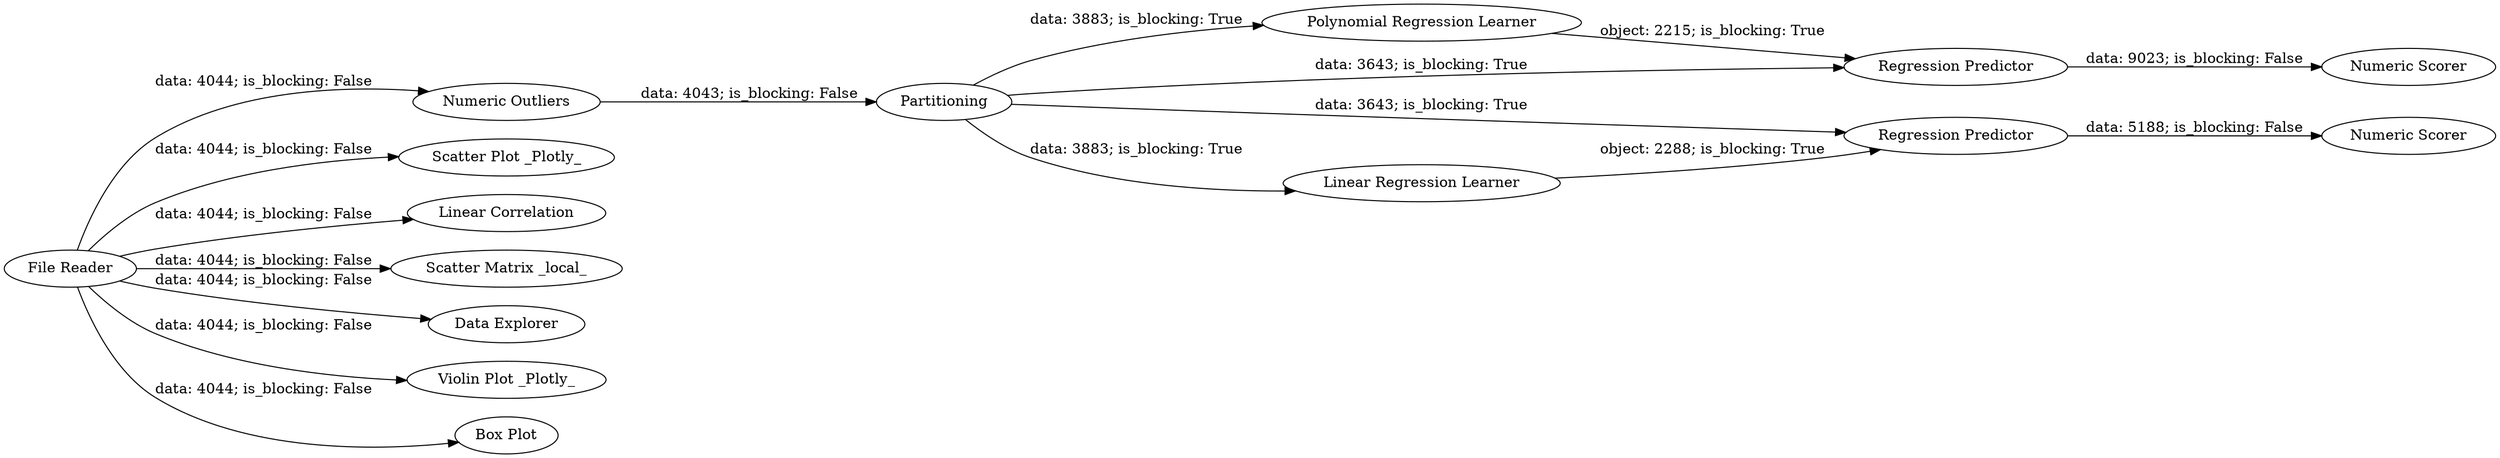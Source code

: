 digraph {
	"-7053470502924861044_21" [label="Polynomial Regression Learner"]
	"-7053470502924861044_23" [label="Linear Regression Learner"]
	"-7053470502924861044_34" [label="File Reader"]
	"-7053470502924861044_26" [label="Numeric Scorer"]
	"-7053470502924861044_35" [label="Numeric Outliers"]
	"-7053470502924861044_31" [label="Scatter Plot _Plotly_"]
	"-7053470502924861044_27" [label="Numeric Scorer"]
	"-7053470502924861044_19" [label=Partitioning]
	"-7053470502924861044_30" [label="Linear Correlation"]
	"-7053470502924861044_3" [label="Scatter Matrix _local_"]
	"-7053470502924861044_4" [label="Data Explorer"]
	"-7053470502924861044_28" [label="Regression Predictor"]
	"-7053470502924861044_24" [label="Regression Predictor"]
	"-7053470502924861044_32" [label="Violin Plot _Plotly_"]
	"-7053470502924861044_33" [label="Box Plot"]
	"-7053470502924861044_21" -> "-7053470502924861044_24" [label="object: 2215; is_blocking: True"]
	"-7053470502924861044_19" -> "-7053470502924861044_24" [label="data: 3643; is_blocking: True"]
	"-7053470502924861044_34" -> "-7053470502924861044_4" [label="data: 4044; is_blocking: False"]
	"-7053470502924861044_34" -> "-7053470502924861044_32" [label="data: 4044; is_blocking: False"]
	"-7053470502924861044_34" -> "-7053470502924861044_33" [label="data: 4044; is_blocking: False"]
	"-7053470502924861044_23" -> "-7053470502924861044_28" [label="object: 2288; is_blocking: True"]
	"-7053470502924861044_34" -> "-7053470502924861044_35" [label="data: 4044; is_blocking: False"]
	"-7053470502924861044_19" -> "-7053470502924861044_23" [label="data: 3883; is_blocking: True"]
	"-7053470502924861044_19" -> "-7053470502924861044_21" [label="data: 3883; is_blocking: True"]
	"-7053470502924861044_19" -> "-7053470502924861044_28" [label="data: 3643; is_blocking: True"]
	"-7053470502924861044_34" -> "-7053470502924861044_31" [label="data: 4044; is_blocking: False"]
	"-7053470502924861044_34" -> "-7053470502924861044_3" [label="data: 4044; is_blocking: False"]
	"-7053470502924861044_35" -> "-7053470502924861044_19" [label="data: 4043; is_blocking: False"]
	"-7053470502924861044_24" -> "-7053470502924861044_27" [label="data: 9023; is_blocking: False"]
	"-7053470502924861044_28" -> "-7053470502924861044_26" [label="data: 5188; is_blocking: False"]
	"-7053470502924861044_34" -> "-7053470502924861044_30" [label="data: 4044; is_blocking: False"]
	rankdir=LR
}
